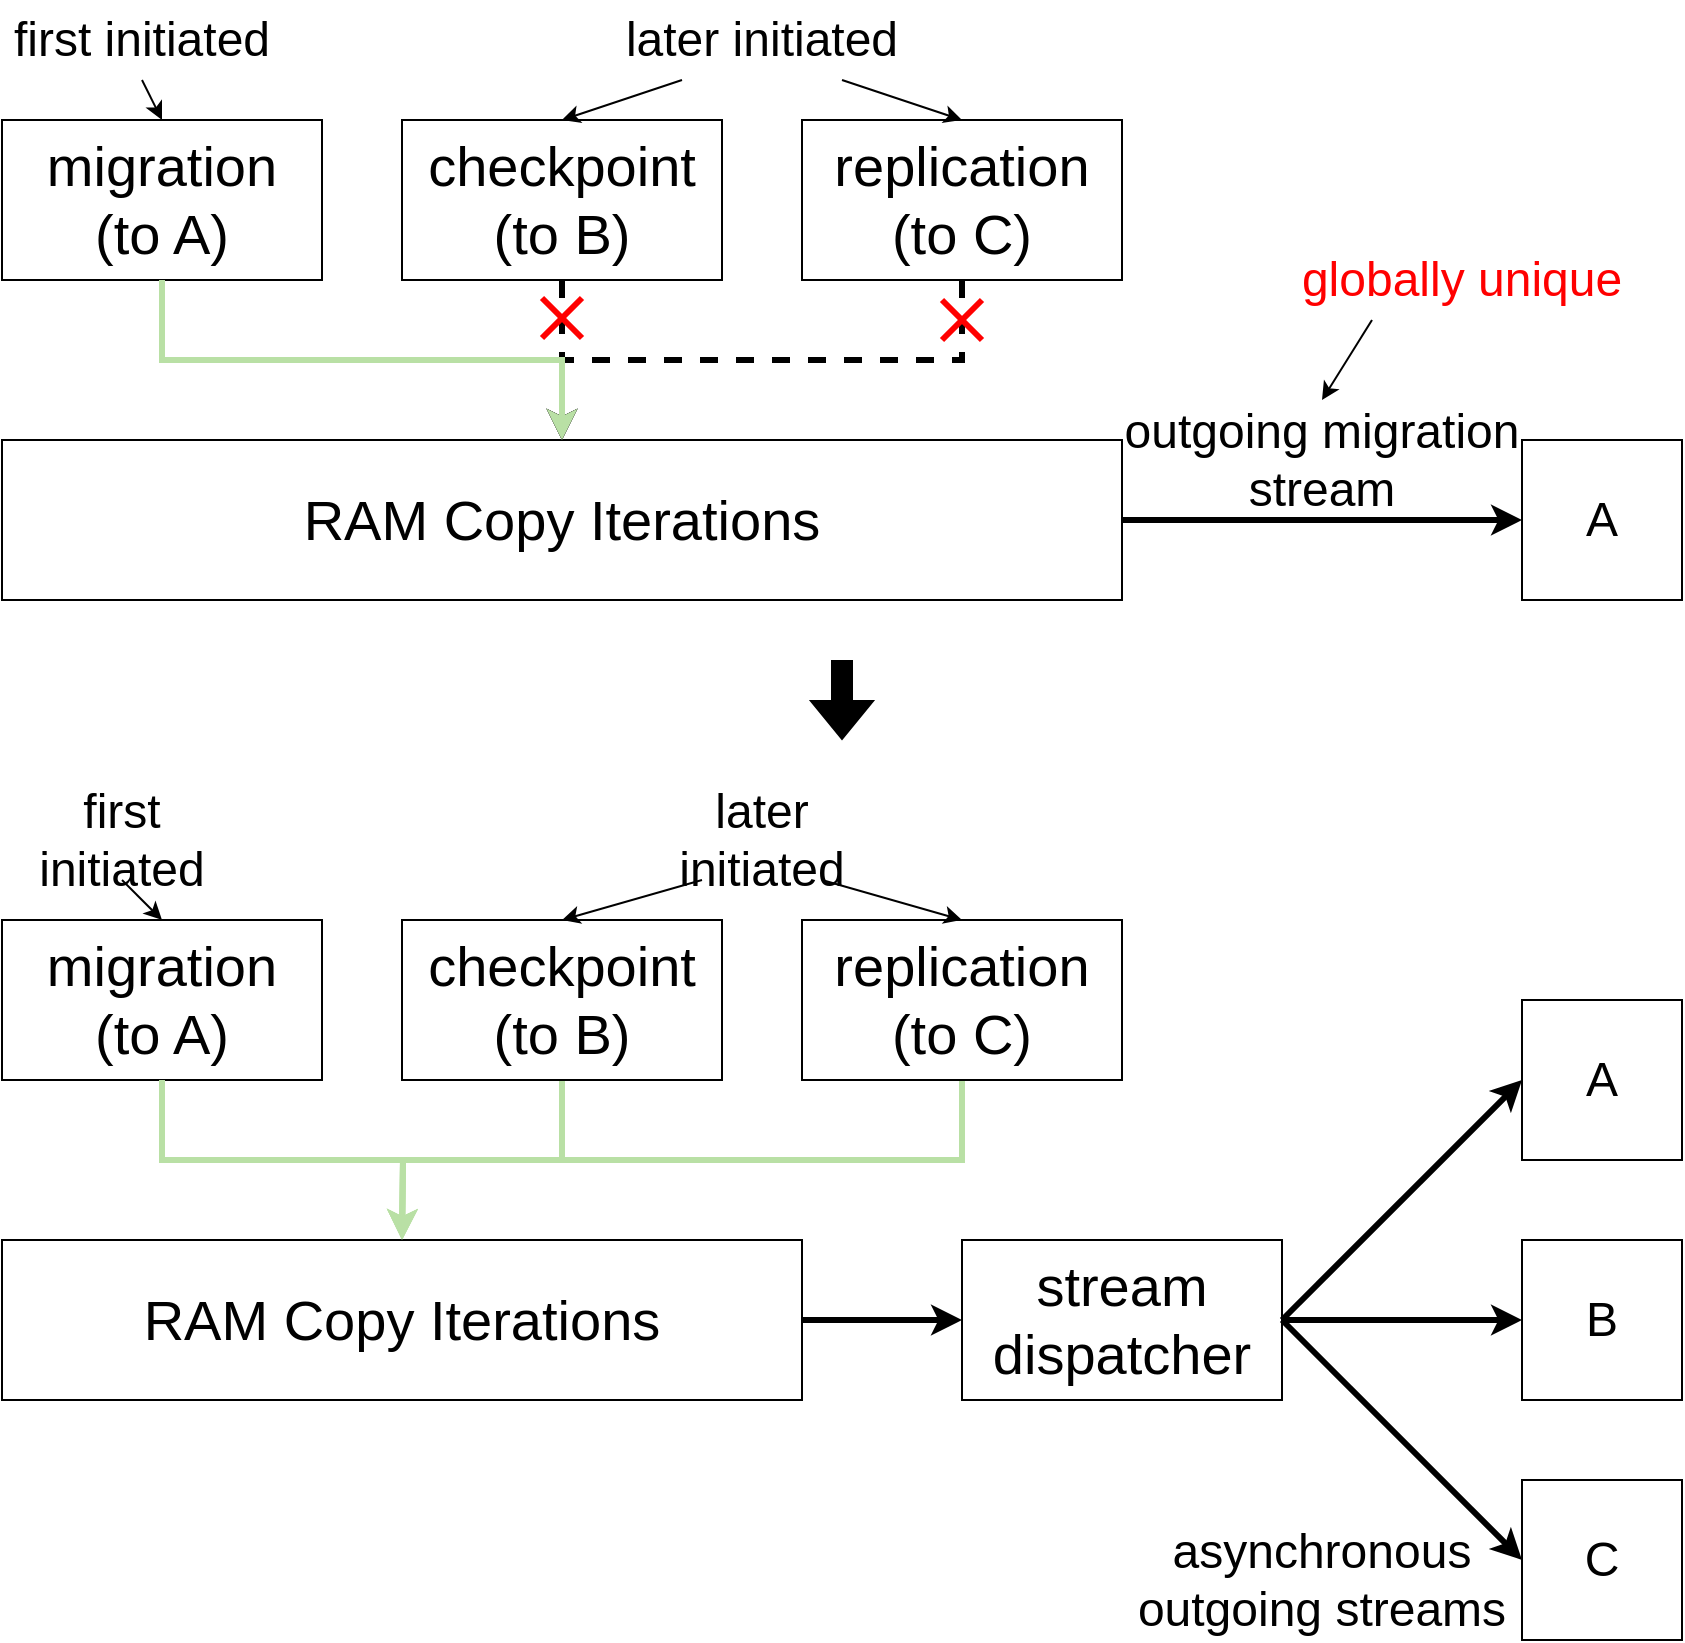 <mxfile version="21.6.1" type="github">
  <diagram name="第 1 页" id="zh-cT4Pn9gCUyjGk3mE_">
    <mxGraphModel dx="1363" dy="759" grid="1" gridSize="10" guides="1" tooltips="1" connect="1" arrows="1" fold="1" page="1" pageScale="1" pageWidth="827" pageHeight="1169" math="0" shadow="0">
      <root>
        <mxCell id="0" />
        <mxCell id="1" parent="0" />
        <mxCell id="KtR4B6SxGBvGjt7LvImB-1" value="&lt;font style=&quot;font-size: 28px;&quot;&gt;migration&lt;br style=&quot;font-size: 28px;&quot;&gt;(to A)&lt;br style=&quot;font-size: 28px;&quot;&gt;&lt;/font&gt;" style="rounded=0;whiteSpace=wrap;html=1;fontSize=28;" vertex="1" parent="1">
          <mxGeometry x="120" y="200" width="160" height="80" as="geometry" />
        </mxCell>
        <mxCell id="KtR4B6SxGBvGjt7LvImB-8" style="edgeStyle=orthogonalEdgeStyle;rounded=0;orthogonalLoop=1;jettySize=auto;html=1;exitX=0.5;exitY=1;exitDx=0;exitDy=0;strokeWidth=3;endArrow=classic;endFill=1;dashed=1;" edge="1" parent="1" source="KtR4B6SxGBvGjt7LvImB-2">
          <mxGeometry relative="1" as="geometry">
            <mxPoint x="400" y="360" as="targetPoint" />
          </mxGeometry>
        </mxCell>
        <mxCell id="KtR4B6SxGBvGjt7LvImB-2" value="&lt;font style=&quot;font-size: 28px;&quot;&gt;checkpoint&lt;br style=&quot;font-size: 28px;&quot;&gt;(to B)&lt;br style=&quot;font-size: 28px;&quot;&gt;&lt;/font&gt;" style="rounded=0;whiteSpace=wrap;html=1;fontSize=28;" vertex="1" parent="1">
          <mxGeometry x="320" y="200" width="160" height="80" as="geometry" />
        </mxCell>
        <mxCell id="KtR4B6SxGBvGjt7LvImB-11" style="edgeStyle=orthogonalEdgeStyle;rounded=0;orthogonalLoop=1;jettySize=auto;html=1;exitX=0.5;exitY=1;exitDx=0;exitDy=0;entryX=0.5;entryY=0;entryDx=0;entryDy=0;strokeWidth=3;dashed=1;" edge="1" parent="1" source="KtR4B6SxGBvGjt7LvImB-3" target="KtR4B6SxGBvGjt7LvImB-4">
          <mxGeometry relative="1" as="geometry" />
        </mxCell>
        <mxCell id="KtR4B6SxGBvGjt7LvImB-3" value="&lt;font style=&quot;font-size: 28px;&quot;&gt;replication&lt;br style=&quot;font-size: 28px;&quot;&gt;(to C)&lt;br style=&quot;font-size: 28px;&quot;&gt;&lt;/font&gt;" style="rounded=0;whiteSpace=wrap;html=1;fontSize=28;" vertex="1" parent="1">
          <mxGeometry x="520" y="200" width="160" height="80" as="geometry" />
        </mxCell>
        <mxCell id="KtR4B6SxGBvGjt7LvImB-10" style="edgeStyle=orthogonalEdgeStyle;rounded=0;orthogonalLoop=1;jettySize=auto;html=1;exitX=1;exitY=0.5;exitDx=0;exitDy=0;entryX=0;entryY=0.5;entryDx=0;entryDy=0;strokeWidth=3;" edge="1" parent="1" source="KtR4B6SxGBvGjt7LvImB-4" target="KtR4B6SxGBvGjt7LvImB-5">
          <mxGeometry relative="1" as="geometry" />
        </mxCell>
        <mxCell id="KtR4B6SxGBvGjt7LvImB-4" value="&lt;font style=&quot;font-size: 28px;&quot;&gt;RAM Copy Iterations&lt;/font&gt;" style="rounded=0;whiteSpace=wrap;html=1;fontSize=28;" vertex="1" parent="1">
          <mxGeometry x="120" y="360" width="560" height="80" as="geometry" />
        </mxCell>
        <mxCell id="KtR4B6SxGBvGjt7LvImB-5" value="&lt;font style=&quot;font-size: 24px;&quot;&gt;A&lt;/font&gt;" style="rounded=0;whiteSpace=wrap;html=1;" vertex="1" parent="1">
          <mxGeometry x="880" y="360" width="80" height="80" as="geometry" />
        </mxCell>
        <mxCell id="KtR4B6SxGBvGjt7LvImB-7" style="edgeStyle=orthogonalEdgeStyle;rounded=0;orthogonalLoop=1;jettySize=auto;html=1;exitX=0.5;exitY=1;exitDx=0;exitDy=0;entryX=0.5;entryY=0;entryDx=0;entryDy=0;strokeWidth=3;strokeColor=#B9E0A5;" edge="1" parent="1" source="KtR4B6SxGBvGjt7LvImB-1" target="KtR4B6SxGBvGjt7LvImB-4">
          <mxGeometry relative="1" as="geometry" />
        </mxCell>
        <mxCell id="KtR4B6SxGBvGjt7LvImB-12" value="&lt;font style=&quot;font-size: 24px;&quot;&gt;outgoing migration stream&lt;/font&gt;" style="text;html=1;strokeColor=none;fillColor=none;align=center;verticalAlign=middle;whiteSpace=wrap;rounded=0;fontSize=24;" vertex="1" parent="1">
          <mxGeometry x="680" y="340" width="200" height="60" as="geometry" />
        </mxCell>
        <mxCell id="KtR4B6SxGBvGjt7LvImB-14" value="&lt;font style=&quot;font-size: 24px;&quot;&gt;first initiated&lt;/font&gt;" style="text;html=1;strokeColor=none;fillColor=none;align=center;verticalAlign=middle;whiteSpace=wrap;rounded=0;fontSize=24;" vertex="1" parent="1">
          <mxGeometry x="120" y="140" width="140" height="40" as="geometry" />
        </mxCell>
        <mxCell id="KtR4B6SxGBvGjt7LvImB-16" value="" style="endArrow=classic;html=1;rounded=0;exitX=0.5;exitY=1;exitDx=0;exitDy=0;entryX=0.5;entryY=0;entryDx=0;entryDy=0;" edge="1" parent="1" source="KtR4B6SxGBvGjt7LvImB-14" target="KtR4B6SxGBvGjt7LvImB-1">
          <mxGeometry width="50" height="50" relative="1" as="geometry">
            <mxPoint x="250" y="180" as="sourcePoint" />
            <mxPoint x="300" y="130" as="targetPoint" />
          </mxGeometry>
        </mxCell>
        <mxCell id="KtR4B6SxGBvGjt7LvImB-17" value="&lt;font style=&quot;font-size: 24px;&quot;&gt;later initiated&lt;/font&gt;" style="text;html=1;strokeColor=none;fillColor=none;align=center;verticalAlign=middle;whiteSpace=wrap;rounded=0;fontSize=24;" vertex="1" parent="1">
          <mxGeometry x="420" y="140" width="160" height="40" as="geometry" />
        </mxCell>
        <mxCell id="KtR4B6SxGBvGjt7LvImB-18" value="" style="endArrow=classic;html=1;rounded=0;exitX=0.25;exitY=1;exitDx=0;exitDy=0;entryX=0.5;entryY=0;entryDx=0;entryDy=0;" edge="1" parent="1" source="KtR4B6SxGBvGjt7LvImB-17" target="KtR4B6SxGBvGjt7LvImB-2">
          <mxGeometry width="50" height="50" relative="1" as="geometry">
            <mxPoint x="640" y="160" as="sourcePoint" />
            <mxPoint x="690" y="110" as="targetPoint" />
          </mxGeometry>
        </mxCell>
        <mxCell id="KtR4B6SxGBvGjt7LvImB-19" value="" style="endArrow=classic;html=1;rounded=0;exitX=0.75;exitY=1;exitDx=0;exitDy=0;entryX=0.5;entryY=0;entryDx=0;entryDy=0;" edge="1" parent="1" source="KtR4B6SxGBvGjt7LvImB-17" target="KtR4B6SxGBvGjt7LvImB-3">
          <mxGeometry width="50" height="50" relative="1" as="geometry">
            <mxPoint x="580" y="160" as="sourcePoint" />
            <mxPoint x="630" y="110" as="targetPoint" />
          </mxGeometry>
        </mxCell>
        <mxCell id="KtR4B6SxGBvGjt7LvImB-20" value="" style="endArrow=none;html=1;rounded=0;endSize=6;strokeWidth=3;strokeColor=#FF0000;" edge="1" parent="1">
          <mxGeometry width="50" height="50" relative="1" as="geometry">
            <mxPoint x="610" y="310" as="sourcePoint" />
            <mxPoint x="590" y="290" as="targetPoint" />
          </mxGeometry>
        </mxCell>
        <mxCell id="KtR4B6SxGBvGjt7LvImB-21" value="" style="endArrow=none;html=1;rounded=0;endSize=6;strokeWidth=3;strokeColor=#FF0000;" edge="1" parent="1">
          <mxGeometry width="50" height="50" relative="1" as="geometry">
            <mxPoint x="610" y="290" as="sourcePoint" />
            <mxPoint x="590" y="310" as="targetPoint" />
          </mxGeometry>
        </mxCell>
        <mxCell id="KtR4B6SxGBvGjt7LvImB-22" value="" style="endArrow=none;html=1;rounded=0;endSize=6;strokeWidth=3;strokeColor=#FF0000;" edge="1" parent="1">
          <mxGeometry width="50" height="50" relative="1" as="geometry">
            <mxPoint x="390" y="309" as="sourcePoint" />
            <mxPoint x="410" y="289" as="targetPoint" />
          </mxGeometry>
        </mxCell>
        <mxCell id="KtR4B6SxGBvGjt7LvImB-23" value="" style="endArrow=none;html=1;rounded=0;endSize=6;strokeWidth=3;strokeColor=#FF0000;" edge="1" parent="1">
          <mxGeometry width="50" height="50" relative="1" as="geometry">
            <mxPoint x="390" y="289" as="sourcePoint" />
            <mxPoint x="410" y="309" as="targetPoint" />
          </mxGeometry>
        </mxCell>
        <mxCell id="KtR4B6SxGBvGjt7LvImB-24" value="&lt;font style=&quot;font-size: 28px;&quot;&gt;migration&lt;br style=&quot;font-size: 28px;&quot;&gt;(to A)&lt;br style=&quot;font-size: 28px;&quot;&gt;&lt;/font&gt;" style="rounded=0;whiteSpace=wrap;html=1;fontSize=28;" vertex="1" parent="1">
          <mxGeometry x="120" y="600" width="160" height="80" as="geometry" />
        </mxCell>
        <mxCell id="KtR4B6SxGBvGjt7LvImB-25" style="edgeStyle=orthogonalEdgeStyle;rounded=0;orthogonalLoop=1;jettySize=auto;html=1;exitX=0.5;exitY=1;exitDx=0;exitDy=0;strokeWidth=3;endArrow=classic;endFill=1;strokeColor=#B9E0A5;" edge="1" parent="1" source="KtR4B6SxGBvGjt7LvImB-26">
          <mxGeometry relative="1" as="geometry">
            <mxPoint x="320" y="760" as="targetPoint" />
          </mxGeometry>
        </mxCell>
        <mxCell id="KtR4B6SxGBvGjt7LvImB-26" value="&lt;font style=&quot;font-size: 28px;&quot;&gt;checkpoint&lt;br style=&quot;font-size: 28px;&quot;&gt;(to B)&lt;br style=&quot;font-size: 28px;&quot;&gt;&lt;/font&gt;" style="rounded=0;whiteSpace=wrap;html=1;fontSize=28;" vertex="1" parent="1">
          <mxGeometry x="320" y="600" width="160" height="80" as="geometry" />
        </mxCell>
        <mxCell id="KtR4B6SxGBvGjt7LvImB-27" style="edgeStyle=orthogonalEdgeStyle;rounded=0;orthogonalLoop=1;jettySize=auto;html=1;exitX=0.5;exitY=1;exitDx=0;exitDy=0;strokeWidth=3;strokeColor=#B9E0A5;" edge="1" parent="1" source="KtR4B6SxGBvGjt7LvImB-28">
          <mxGeometry relative="1" as="geometry">
            <mxPoint x="320" y="760" as="targetPoint" />
          </mxGeometry>
        </mxCell>
        <mxCell id="KtR4B6SxGBvGjt7LvImB-28" value="&lt;font style=&quot;font-size: 28px;&quot;&gt;replication&lt;br style=&quot;font-size: 28px;&quot;&gt;(to C)&lt;br style=&quot;font-size: 28px;&quot;&gt;&lt;/font&gt;" style="rounded=0;whiteSpace=wrap;html=1;fontSize=28;" vertex="1" parent="1">
          <mxGeometry x="520" y="600" width="160" height="80" as="geometry" />
        </mxCell>
        <mxCell id="KtR4B6SxGBvGjt7LvImB-29" style="edgeStyle=orthogonalEdgeStyle;rounded=0;orthogonalLoop=1;jettySize=auto;html=1;exitX=1;exitY=0.5;exitDx=0;exitDy=0;strokeWidth=3;" edge="1" parent="1">
          <mxGeometry relative="1" as="geometry">
            <mxPoint x="520" y="800" as="sourcePoint" />
            <mxPoint x="600" y="800" as="targetPoint" />
          </mxGeometry>
        </mxCell>
        <mxCell id="KtR4B6SxGBvGjt7LvImB-30" value="&lt;font style=&quot;font-size: 28px;&quot;&gt;RAM Copy Iterations&lt;/font&gt;" style="rounded=0;whiteSpace=wrap;html=1;fontSize=28;" vertex="1" parent="1">
          <mxGeometry x="120" y="760" width="400" height="80" as="geometry" />
        </mxCell>
        <mxCell id="KtR4B6SxGBvGjt7LvImB-31" value="&lt;font style=&quot;font-size: 24px;&quot;&gt;A&lt;/font&gt;" style="rounded=0;whiteSpace=wrap;html=1;" vertex="1" parent="1">
          <mxGeometry x="880" y="640" width="80" height="80" as="geometry" />
        </mxCell>
        <mxCell id="KtR4B6SxGBvGjt7LvImB-32" style="edgeStyle=orthogonalEdgeStyle;rounded=0;orthogonalLoop=1;jettySize=auto;html=1;exitX=0.5;exitY=1;exitDx=0;exitDy=0;strokeWidth=3;strokeColor=#B9E0A5;" edge="1" parent="1" source="KtR4B6SxGBvGjt7LvImB-24">
          <mxGeometry relative="1" as="geometry">
            <mxPoint x="320" y="760" as="targetPoint" />
          </mxGeometry>
        </mxCell>
        <mxCell id="KtR4B6SxGBvGjt7LvImB-33" value="&lt;span style=&quot;font-size: 24px;&quot;&gt;asynchronous&lt;br style=&quot;font-size: 24px;&quot;&gt;outgoing streams&lt;br style=&quot;font-size: 24px;&quot;&gt;&lt;/span&gt;" style="text;html=1;strokeColor=none;fillColor=none;align=center;verticalAlign=middle;whiteSpace=wrap;rounded=0;fontSize=24;" vertex="1" parent="1">
          <mxGeometry x="680" y="900" width="200" height="60" as="geometry" />
        </mxCell>
        <mxCell id="KtR4B6SxGBvGjt7LvImB-34" value="&lt;font style=&quot;font-size: 24px;&quot;&gt;first initiated&lt;/font&gt;" style="text;html=1;strokeColor=none;fillColor=none;align=center;verticalAlign=middle;whiteSpace=wrap;rounded=0;fontSize=24;" vertex="1" parent="1">
          <mxGeometry x="120" y="540" width="120" height="40" as="geometry" />
        </mxCell>
        <mxCell id="KtR4B6SxGBvGjt7LvImB-35" value="" style="endArrow=classic;html=1;rounded=0;exitX=0.5;exitY=1;exitDx=0;exitDy=0;entryX=0.5;entryY=0;entryDx=0;entryDy=0;" edge="1" parent="1" source="KtR4B6SxGBvGjt7LvImB-34" target="KtR4B6SxGBvGjt7LvImB-24">
          <mxGeometry width="50" height="50" relative="1" as="geometry">
            <mxPoint x="250" y="580" as="sourcePoint" />
            <mxPoint x="300" y="530" as="targetPoint" />
          </mxGeometry>
        </mxCell>
        <mxCell id="KtR4B6SxGBvGjt7LvImB-36" value="&lt;font style=&quot;font-size: 24px;&quot;&gt;later initiated&lt;/font&gt;" style="text;html=1;strokeColor=none;fillColor=none;align=center;verticalAlign=middle;whiteSpace=wrap;rounded=0;fontSize=24;" vertex="1" parent="1">
          <mxGeometry x="440" y="540" width="120" height="40" as="geometry" />
        </mxCell>
        <mxCell id="KtR4B6SxGBvGjt7LvImB-37" value="" style="endArrow=classic;html=1;rounded=0;exitX=0.25;exitY=1;exitDx=0;exitDy=0;entryX=0.5;entryY=0;entryDx=0;entryDy=0;" edge="1" parent="1" source="KtR4B6SxGBvGjt7LvImB-36" target="KtR4B6SxGBvGjt7LvImB-26">
          <mxGeometry width="50" height="50" relative="1" as="geometry">
            <mxPoint x="640" y="560" as="sourcePoint" />
            <mxPoint x="690" y="510" as="targetPoint" />
          </mxGeometry>
        </mxCell>
        <mxCell id="KtR4B6SxGBvGjt7LvImB-38" value="" style="endArrow=classic;html=1;rounded=0;exitX=0.75;exitY=1;exitDx=0;exitDy=0;entryX=0.5;entryY=0;entryDx=0;entryDy=0;" edge="1" parent="1" source="KtR4B6SxGBvGjt7LvImB-36" target="KtR4B6SxGBvGjt7LvImB-28">
          <mxGeometry width="50" height="50" relative="1" as="geometry">
            <mxPoint x="580" y="560" as="sourcePoint" />
            <mxPoint x="630" y="510" as="targetPoint" />
          </mxGeometry>
        </mxCell>
        <mxCell id="KtR4B6SxGBvGjt7LvImB-43" value="&lt;font color=&quot;#ff0000&quot; style=&quot;font-size: 24px;&quot;&gt;globally unique&lt;/font&gt;" style="text;html=1;strokeColor=none;fillColor=none;align=center;verticalAlign=middle;whiteSpace=wrap;rounded=0;fontSize=24;" vertex="1" parent="1">
          <mxGeometry x="760" y="260" width="180" height="40" as="geometry" />
        </mxCell>
        <mxCell id="KtR4B6SxGBvGjt7LvImB-44" value="" style="endArrow=classic;html=1;rounded=0;exitX=0.25;exitY=1;exitDx=0;exitDy=0;entryX=0.5;entryY=0;entryDx=0;entryDy=0;" edge="1" parent="1" source="KtR4B6SxGBvGjt7LvImB-43" target="KtR4B6SxGBvGjt7LvImB-12">
          <mxGeometry width="50" height="50" relative="1" as="geometry">
            <mxPoint x="900" y="290" as="sourcePoint" />
            <mxPoint x="950" y="240" as="targetPoint" />
          </mxGeometry>
        </mxCell>
        <mxCell id="KtR4B6SxGBvGjt7LvImB-48" style="edgeStyle=orthogonalEdgeStyle;rounded=0;orthogonalLoop=1;jettySize=auto;html=1;exitX=1;exitY=0.5;exitDx=0;exitDy=0;entryX=0;entryY=0.5;entryDx=0;entryDy=0;strokeWidth=3;" edge="1" parent="1" source="KtR4B6SxGBvGjt7LvImB-45" target="KtR4B6SxGBvGjt7LvImB-46">
          <mxGeometry relative="1" as="geometry" />
        </mxCell>
        <mxCell id="KtR4B6SxGBvGjt7LvImB-45" value="&lt;font style=&quot;font-size: 28px;&quot;&gt;stream&lt;br style=&quot;font-size: 28px;&quot;&gt;dispatcher&lt;br style=&quot;font-size: 28px;&quot;&gt;&lt;/font&gt;" style="rounded=0;whiteSpace=wrap;html=1;fontSize=28;" vertex="1" parent="1">
          <mxGeometry x="600" y="760" width="160" height="80" as="geometry" />
        </mxCell>
        <mxCell id="KtR4B6SxGBvGjt7LvImB-46" value="&lt;font style=&quot;font-size: 24px;&quot;&gt;B&lt;/font&gt;" style="rounded=0;whiteSpace=wrap;html=1;" vertex="1" parent="1">
          <mxGeometry x="880" y="760" width="80" height="80" as="geometry" />
        </mxCell>
        <mxCell id="KtR4B6SxGBvGjt7LvImB-47" value="&lt;font style=&quot;font-size: 24px;&quot;&gt;C&lt;/font&gt;" style="rounded=0;whiteSpace=wrap;html=1;" vertex="1" parent="1">
          <mxGeometry x="880" y="880" width="80" height="80" as="geometry" />
        </mxCell>
        <mxCell id="KtR4B6SxGBvGjt7LvImB-49" value="" style="endArrow=classic;html=1;rounded=0;entryX=0;entryY=0.5;entryDx=0;entryDy=0;strokeWidth=3;" edge="1" parent="1" target="KtR4B6SxGBvGjt7LvImB-31">
          <mxGeometry width="50" height="50" relative="1" as="geometry">
            <mxPoint x="760" y="800" as="sourcePoint" />
            <mxPoint x="810" y="750" as="targetPoint" />
          </mxGeometry>
        </mxCell>
        <mxCell id="KtR4B6SxGBvGjt7LvImB-50" value="" style="endArrow=classic;html=1;rounded=0;entryX=0;entryY=0.5;entryDx=0;entryDy=0;strokeWidth=3;" edge="1" parent="1" target="KtR4B6SxGBvGjt7LvImB-47">
          <mxGeometry width="50" height="50" relative="1" as="geometry">
            <mxPoint x="760" y="800" as="sourcePoint" />
            <mxPoint x="910" y="700" as="targetPoint" />
          </mxGeometry>
        </mxCell>
        <mxCell id="KtR4B6SxGBvGjt7LvImB-51" value="" style="shape=flexArrow;endArrow=classic;html=1;rounded=0;fillColor=#000000;" edge="1" parent="1">
          <mxGeometry width="50" height="50" relative="1" as="geometry">
            <mxPoint x="540" y="470" as="sourcePoint" />
            <mxPoint x="540" y="510" as="targetPoint" />
          </mxGeometry>
        </mxCell>
      </root>
    </mxGraphModel>
  </diagram>
</mxfile>
